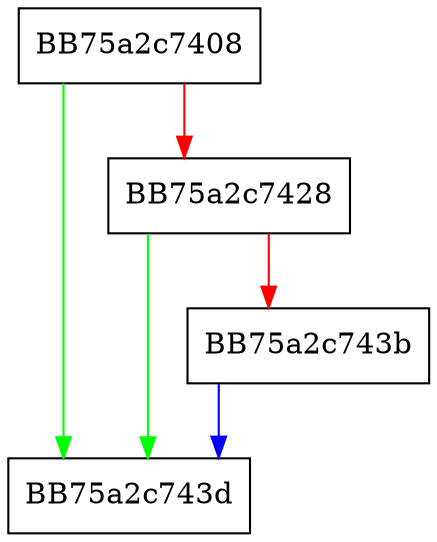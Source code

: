 digraph TestUfsBasePluginId {
  node [shape="box"];
  graph [splines=ortho];
  BB75a2c7408 -> BB75a2c743d [color="green"];
  BB75a2c7408 -> BB75a2c7428 [color="red"];
  BB75a2c7428 -> BB75a2c743d [color="green"];
  BB75a2c7428 -> BB75a2c743b [color="red"];
  BB75a2c743b -> BB75a2c743d [color="blue"];
}